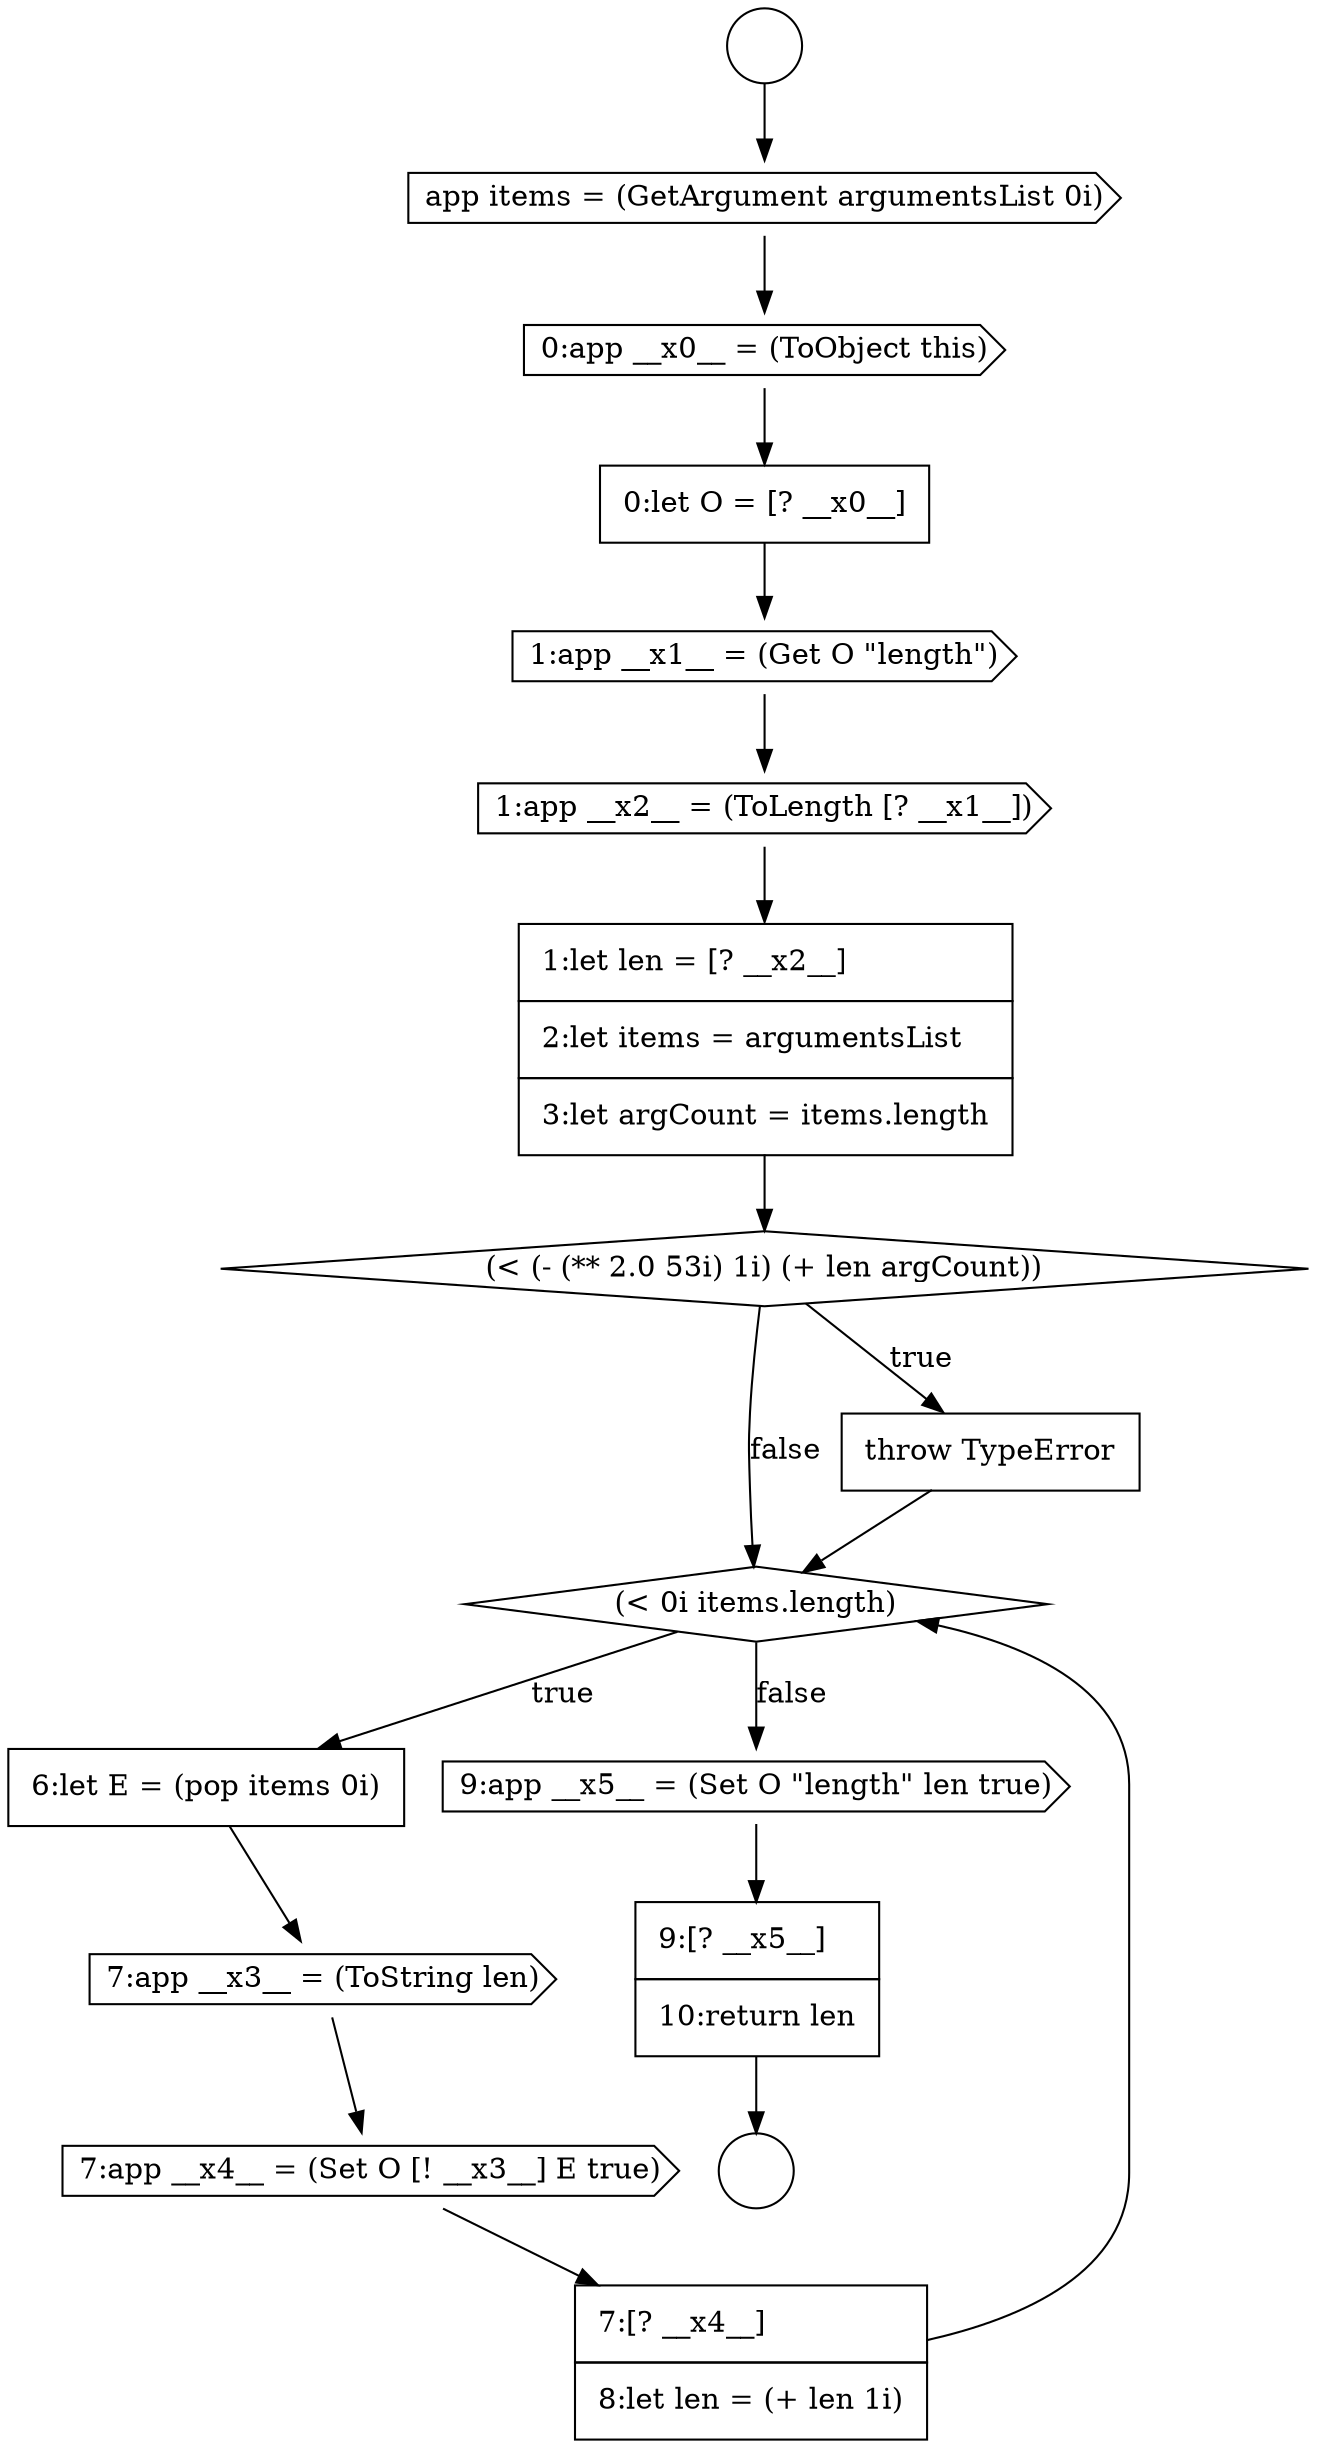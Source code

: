 digraph {
  node13800 [shape=cds, label=<<font color="black">1:app __x1__ = (Get O &quot;length&quot;)</font>> color="black" fillcolor="white" style=filled]
  node13803 [shape=diamond, label=<<font color="black">(&lt; (- (** 2.0 53i) 1i) (+ len argCount))</font>> color="black" fillcolor="white" style=filled]
  node13808 [shape=cds, label=<<font color="black">7:app __x4__ = (Set O [! __x3__] E true)</font>> color="black" fillcolor="white" style=filled]
  node13795 [shape=circle label=" " color="black" fillcolor="white" style=filled]
  node13806 [shape=none, margin=0, label=<<font color="black">
    <table border="0" cellborder="1" cellspacing="0" cellpadding="10">
      <tr><td align="left">6:let E = (pop items 0i)</td></tr>
    </table>
  </font>> color="black" fillcolor="white" style=filled]
  node13801 [shape=cds, label=<<font color="black">1:app __x2__ = (ToLength [? __x1__])</font>> color="black" fillcolor="white" style=filled]
  node13797 [shape=cds, label=<<font color="black">app items = (GetArgument argumentsList 0i)</font>> color="black" fillcolor="white" style=filled]
  node13796 [shape=circle label=" " color="black" fillcolor="white" style=filled]
  node13811 [shape=none, margin=0, label=<<font color="black">
    <table border="0" cellborder="1" cellspacing="0" cellpadding="10">
      <tr><td align="left">9:[? __x5__]</td></tr>
      <tr><td align="left">10:return len</td></tr>
    </table>
  </font>> color="black" fillcolor="white" style=filled]
  node13810 [shape=cds, label=<<font color="black">9:app __x5__ = (Set O &quot;length&quot; len true)</font>> color="black" fillcolor="white" style=filled]
  node13799 [shape=none, margin=0, label=<<font color="black">
    <table border="0" cellborder="1" cellspacing="0" cellpadding="10">
      <tr><td align="left">0:let O = [? __x0__]</td></tr>
    </table>
  </font>> color="black" fillcolor="white" style=filled]
  node13805 [shape=diamond, label=<<font color="black">(&lt; 0i items.length)</font>> color="black" fillcolor="white" style=filled]
  node13804 [shape=none, margin=0, label=<<font color="black">
    <table border="0" cellborder="1" cellspacing="0" cellpadding="10">
      <tr><td align="left">throw TypeError</td></tr>
    </table>
  </font>> color="black" fillcolor="white" style=filled]
  node13798 [shape=cds, label=<<font color="black">0:app __x0__ = (ToObject this)</font>> color="black" fillcolor="white" style=filled]
  node13809 [shape=none, margin=0, label=<<font color="black">
    <table border="0" cellborder="1" cellspacing="0" cellpadding="10">
      <tr><td align="left">7:[? __x4__]</td></tr>
      <tr><td align="left">8:let len = (+ len 1i)</td></tr>
    </table>
  </font>> color="black" fillcolor="white" style=filled]
  node13807 [shape=cds, label=<<font color="black">7:app __x3__ = (ToString len)</font>> color="black" fillcolor="white" style=filled]
  node13802 [shape=none, margin=0, label=<<font color="black">
    <table border="0" cellborder="1" cellspacing="0" cellpadding="10">
      <tr><td align="left">1:let len = [? __x2__]</td></tr>
      <tr><td align="left">2:let items = argumentsList</td></tr>
      <tr><td align="left">3:let argCount = items.length</td></tr>
    </table>
  </font>> color="black" fillcolor="white" style=filled]
  node13811 -> node13796 [ color="black"]
  node13809 -> node13805 [ color="black"]
  node13808 -> node13809 [ color="black"]
  node13797 -> node13798 [ color="black"]
  node13803 -> node13804 [label=<<font color="black">true</font>> color="black"]
  node13803 -> node13805 [label=<<font color="black">false</font>> color="black"]
  node13801 -> node13802 [ color="black"]
  node13810 -> node13811 [ color="black"]
  node13804 -> node13805 [ color="black"]
  node13805 -> node13806 [label=<<font color="black">true</font>> color="black"]
  node13805 -> node13810 [label=<<font color="black">false</font>> color="black"]
  node13806 -> node13807 [ color="black"]
  node13798 -> node13799 [ color="black"]
  node13800 -> node13801 [ color="black"]
  node13807 -> node13808 [ color="black"]
  node13799 -> node13800 [ color="black"]
  node13802 -> node13803 [ color="black"]
  node13795 -> node13797 [ color="black"]
}
